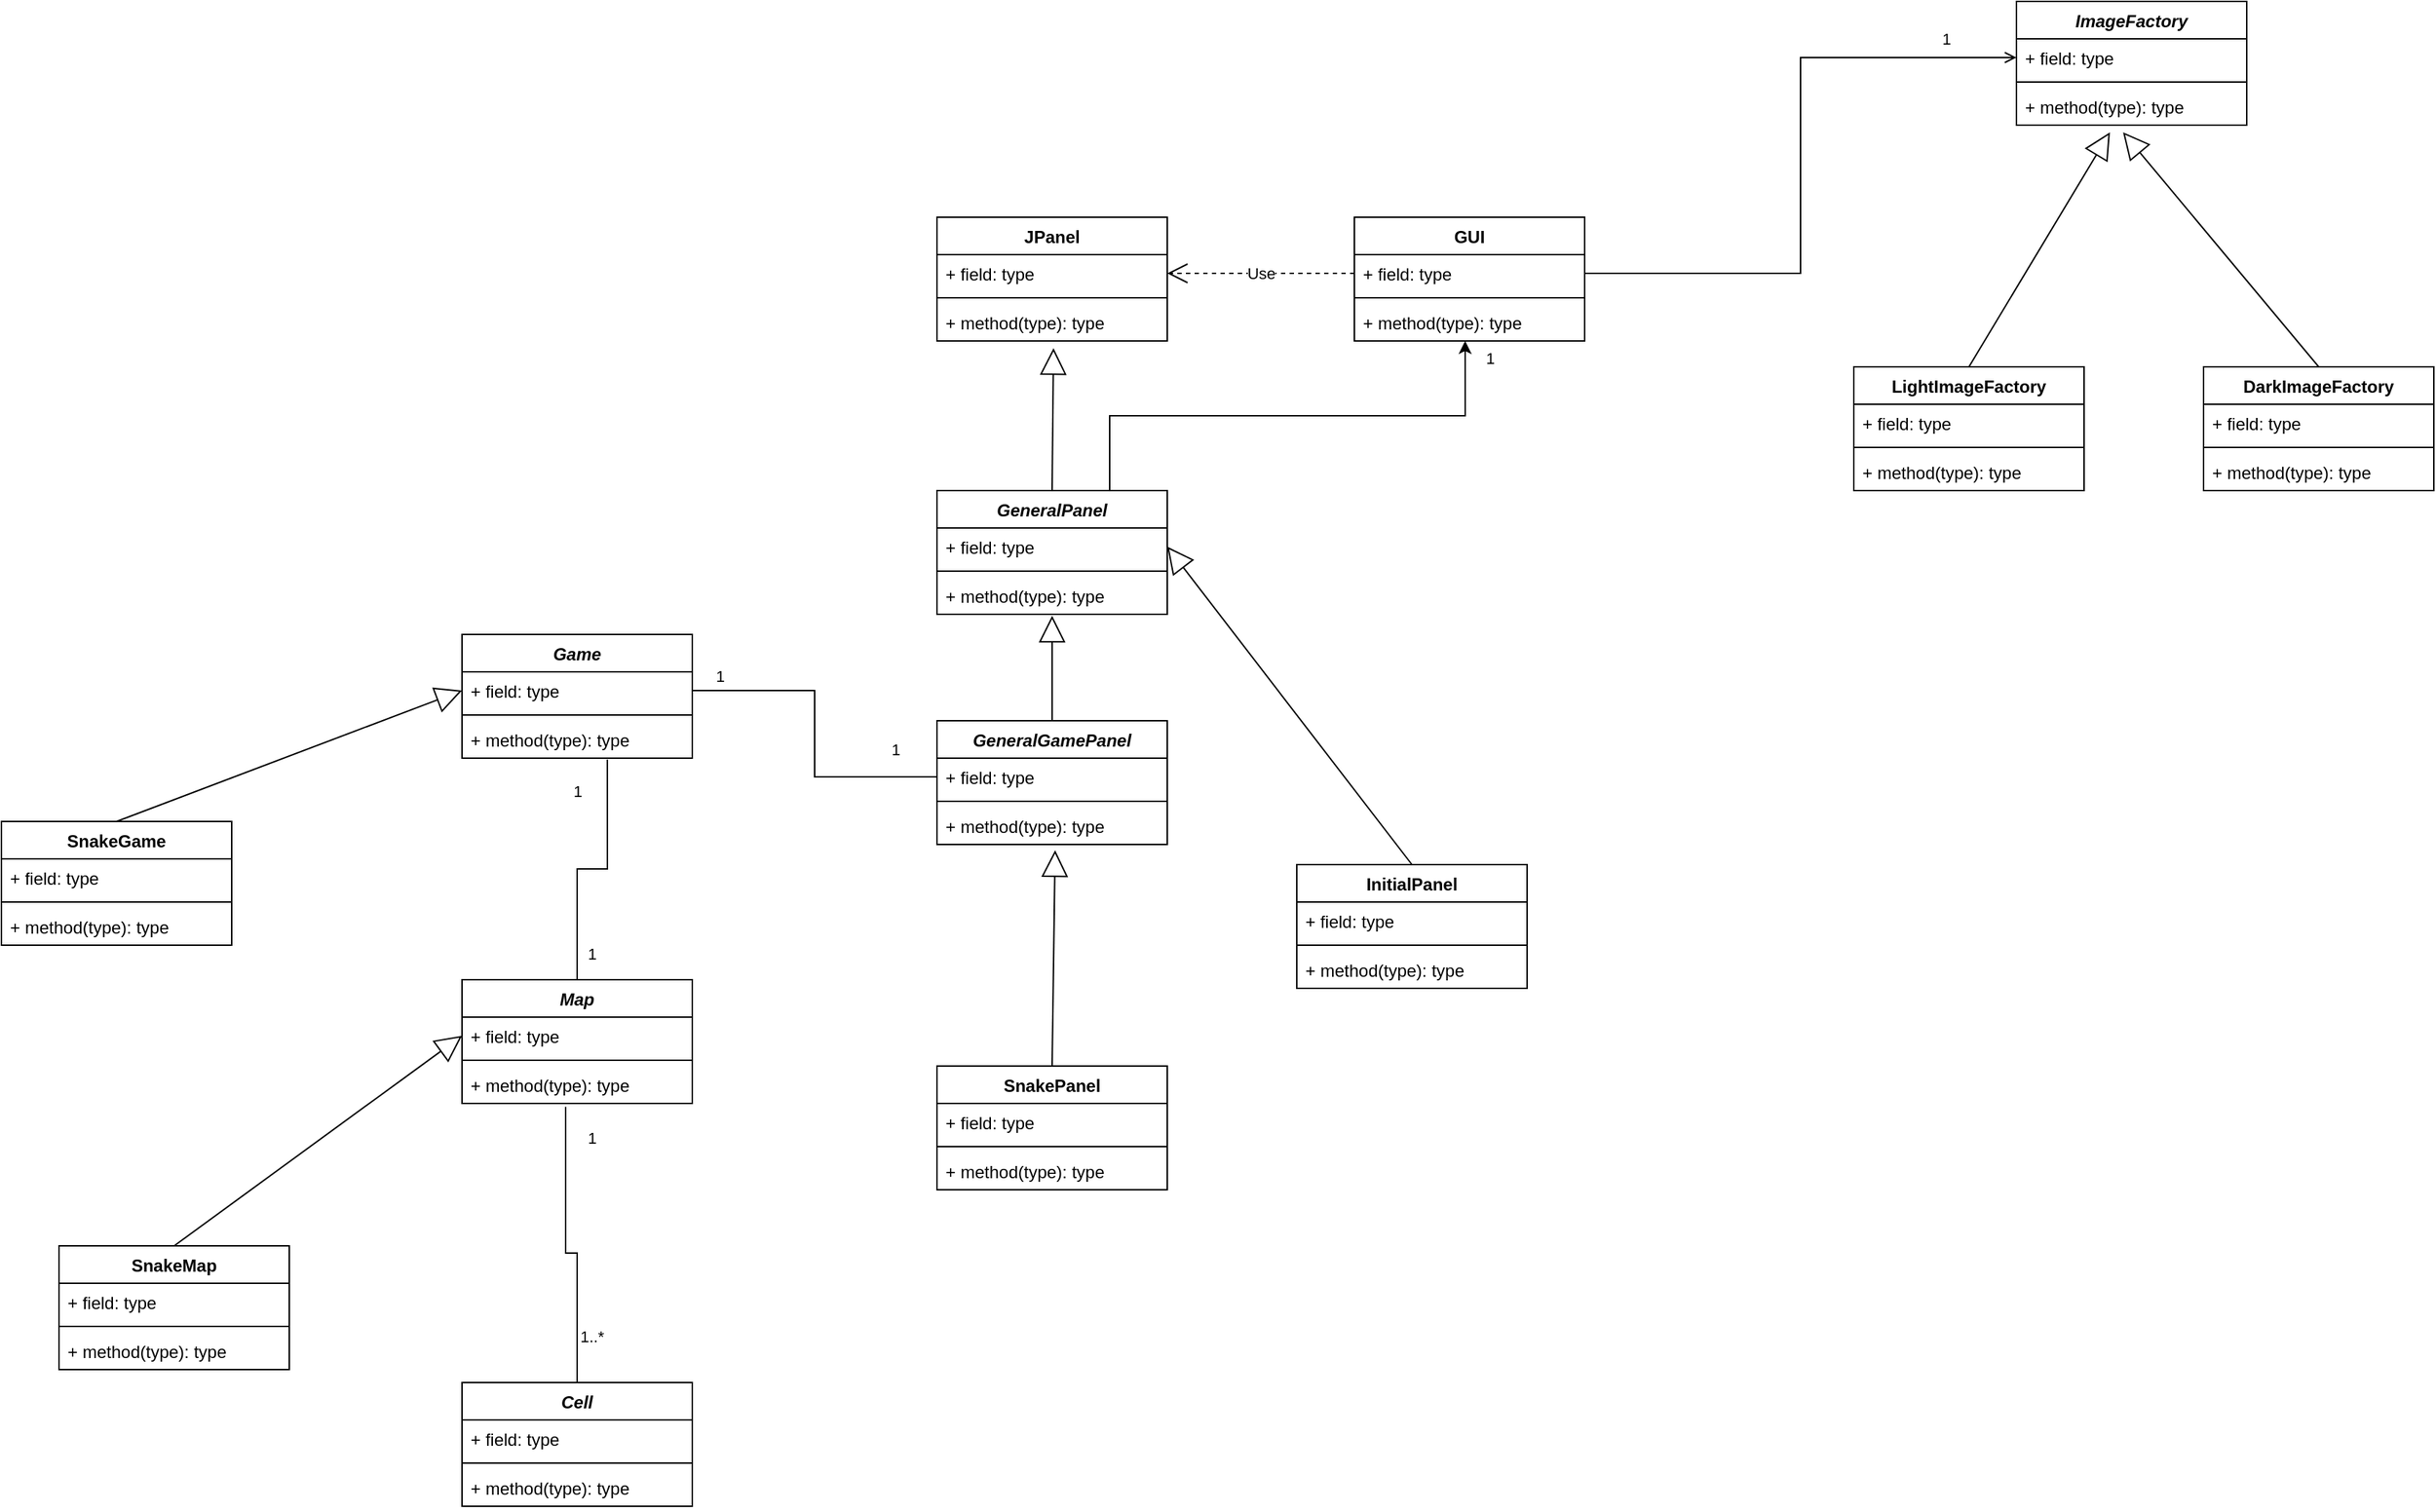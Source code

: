 <mxfile version="17.4.6" type="device"><diagram id="C5RBs43oDa-KdzZeNtuy" name="Page-1"><mxGraphModel dx="2249" dy="1923" grid="1" gridSize="10" guides="1" tooltips="1" connect="1" arrows="1" fold="1" page="1" pageScale="1" pageWidth="827" pageHeight="1169" math="0" shadow="0"><root><mxCell id="WIyWlLk6GJQsqaUBKTNV-0"/><mxCell id="WIyWlLk6GJQsqaUBKTNV-1" parent="WIyWlLk6GJQsqaUBKTNV-0"/><mxCell id="3GEESYKeOYTT3Odo7oRk-10" value="JPanel" style="swimlane;fontStyle=1;align=center;verticalAlign=top;childLayout=stackLayout;horizontal=1;startSize=26;horizontalStack=0;resizeParent=1;resizeParentMax=0;resizeLast=0;collapsible=1;marginBottom=0;" parent="WIyWlLk6GJQsqaUBKTNV-1" vertex="1"><mxGeometry x="30" y="-130" width="160" height="86" as="geometry"/></mxCell><mxCell id="3GEESYKeOYTT3Odo7oRk-11" value="+ field: type" style="text;strokeColor=none;fillColor=none;align=left;verticalAlign=top;spacingLeft=4;spacingRight=4;overflow=hidden;rotatable=0;points=[[0,0.5],[1,0.5]];portConstraint=eastwest;" parent="3GEESYKeOYTT3Odo7oRk-10" vertex="1"><mxGeometry y="26" width="160" height="26" as="geometry"/></mxCell><mxCell id="3GEESYKeOYTT3Odo7oRk-12" value="" style="line;strokeWidth=1;fillColor=none;align=left;verticalAlign=middle;spacingTop=-1;spacingLeft=3;spacingRight=3;rotatable=0;labelPosition=right;points=[];portConstraint=eastwest;" parent="3GEESYKeOYTT3Odo7oRk-10" vertex="1"><mxGeometry y="52" width="160" height="8" as="geometry"/></mxCell><mxCell id="3GEESYKeOYTT3Odo7oRk-13" value="+ method(type): type" style="text;strokeColor=none;fillColor=none;align=left;verticalAlign=top;spacingLeft=4;spacingRight=4;overflow=hidden;rotatable=0;points=[[0,0.5],[1,0.5]];portConstraint=eastwest;" parent="3GEESYKeOYTT3Odo7oRk-10" vertex="1"><mxGeometry y="60" width="160" height="26" as="geometry"/></mxCell><mxCell id="3GEESYKeOYTT3Odo7oRk-14" value="GUI" style="swimlane;fontStyle=1;align=center;verticalAlign=top;childLayout=stackLayout;horizontal=1;startSize=26;horizontalStack=0;resizeParent=1;resizeParentMax=0;resizeLast=0;collapsible=1;marginBottom=0;" parent="WIyWlLk6GJQsqaUBKTNV-1" vertex="1"><mxGeometry x="320" y="-130" width="160" height="86" as="geometry"/></mxCell><mxCell id="3GEESYKeOYTT3Odo7oRk-15" value="+ field: type" style="text;strokeColor=none;fillColor=none;align=left;verticalAlign=top;spacingLeft=4;spacingRight=4;overflow=hidden;rotatable=0;points=[[0,0.5],[1,0.5]];portConstraint=eastwest;" parent="3GEESYKeOYTT3Odo7oRk-14" vertex="1"><mxGeometry y="26" width="160" height="26" as="geometry"/></mxCell><mxCell id="3GEESYKeOYTT3Odo7oRk-16" value="" style="line;strokeWidth=1;fillColor=none;align=left;verticalAlign=middle;spacingTop=-1;spacingLeft=3;spacingRight=3;rotatable=0;labelPosition=right;points=[];portConstraint=eastwest;" parent="3GEESYKeOYTT3Odo7oRk-14" vertex="1"><mxGeometry y="52" width="160" height="8" as="geometry"/></mxCell><mxCell id="3GEESYKeOYTT3Odo7oRk-17" value="+ method(type): type" style="text;strokeColor=none;fillColor=none;align=left;verticalAlign=top;spacingLeft=4;spacingRight=4;overflow=hidden;rotatable=0;points=[[0,0.5],[1,0.5]];portConstraint=eastwest;" parent="3GEESYKeOYTT3Odo7oRk-14" vertex="1"><mxGeometry y="60" width="160" height="26" as="geometry"/></mxCell><mxCell id="3GEESYKeOYTT3Odo7oRk-24" value="SnakePanel" style="swimlane;fontStyle=1;align=center;verticalAlign=top;childLayout=stackLayout;horizontal=1;startSize=26;horizontalStack=0;resizeParent=1;resizeParentMax=0;resizeLast=0;collapsible=1;marginBottom=0;" parent="WIyWlLk6GJQsqaUBKTNV-1" vertex="1"><mxGeometry x="30" y="460" width="160" height="86" as="geometry"/></mxCell><mxCell id="3GEESYKeOYTT3Odo7oRk-25" value="+ field: type" style="text;strokeColor=none;fillColor=none;align=left;verticalAlign=top;spacingLeft=4;spacingRight=4;overflow=hidden;rotatable=0;points=[[0,0.5],[1,0.5]];portConstraint=eastwest;" parent="3GEESYKeOYTT3Odo7oRk-24" vertex="1"><mxGeometry y="26" width="160" height="26" as="geometry"/></mxCell><mxCell id="3GEESYKeOYTT3Odo7oRk-26" value="" style="line;strokeWidth=1;fillColor=none;align=left;verticalAlign=middle;spacingTop=-1;spacingLeft=3;spacingRight=3;rotatable=0;labelPosition=right;points=[];portConstraint=eastwest;" parent="3GEESYKeOYTT3Odo7oRk-24" vertex="1"><mxGeometry y="52" width="160" height="8" as="geometry"/></mxCell><mxCell id="3GEESYKeOYTT3Odo7oRk-27" value="+ method(type): type" style="text;strokeColor=none;fillColor=none;align=left;verticalAlign=top;spacingLeft=4;spacingRight=4;overflow=hidden;rotatable=0;points=[[0,0.5],[1,0.5]];portConstraint=eastwest;" parent="3GEESYKeOYTT3Odo7oRk-24" vertex="1"><mxGeometry y="60" width="160" height="26" as="geometry"/></mxCell><mxCell id="3GEESYKeOYTT3Odo7oRk-28" value="GeneralPanel" style="swimlane;fontStyle=3;align=center;verticalAlign=top;childLayout=stackLayout;horizontal=1;startSize=26;horizontalStack=0;resizeParent=1;resizeParentMax=0;resizeLast=0;collapsible=1;marginBottom=0;" parent="WIyWlLk6GJQsqaUBKTNV-1" vertex="1"><mxGeometry x="30" y="60" width="160" height="86" as="geometry"/></mxCell><mxCell id="3GEESYKeOYTT3Odo7oRk-29" value="+ field: type" style="text;strokeColor=none;fillColor=none;align=left;verticalAlign=top;spacingLeft=4;spacingRight=4;overflow=hidden;rotatable=0;points=[[0,0.5],[1,0.5]];portConstraint=eastwest;" parent="3GEESYKeOYTT3Odo7oRk-28" vertex="1"><mxGeometry y="26" width="160" height="26" as="geometry"/></mxCell><mxCell id="3GEESYKeOYTT3Odo7oRk-30" value="" style="line;strokeWidth=1;fillColor=none;align=left;verticalAlign=middle;spacingTop=-1;spacingLeft=3;spacingRight=3;rotatable=0;labelPosition=right;points=[];portConstraint=eastwest;" parent="3GEESYKeOYTT3Odo7oRk-28" vertex="1"><mxGeometry y="52" width="160" height="8" as="geometry"/></mxCell><mxCell id="3GEESYKeOYTT3Odo7oRk-31" value="+ method(type): type" style="text;strokeColor=none;fillColor=none;align=left;verticalAlign=top;spacingLeft=4;spacingRight=4;overflow=hidden;rotatable=0;points=[[0,0.5],[1,0.5]];portConstraint=eastwest;" parent="3GEESYKeOYTT3Odo7oRk-28" vertex="1"><mxGeometry y="60" width="160" height="26" as="geometry"/></mxCell><mxCell id="3GEESYKeOYTT3Odo7oRk-32" value="InitialPanel" style="swimlane;fontStyle=1;align=center;verticalAlign=top;childLayout=stackLayout;horizontal=1;startSize=26;horizontalStack=0;resizeParent=1;resizeParentMax=0;resizeLast=0;collapsible=1;marginBottom=0;" parent="WIyWlLk6GJQsqaUBKTNV-1" vertex="1"><mxGeometry x="280" y="320" width="160" height="86" as="geometry"/></mxCell><mxCell id="3GEESYKeOYTT3Odo7oRk-33" value="+ field: type" style="text;strokeColor=none;fillColor=none;align=left;verticalAlign=top;spacingLeft=4;spacingRight=4;overflow=hidden;rotatable=0;points=[[0,0.5],[1,0.5]];portConstraint=eastwest;" parent="3GEESYKeOYTT3Odo7oRk-32" vertex="1"><mxGeometry y="26" width="160" height="26" as="geometry"/></mxCell><mxCell id="3GEESYKeOYTT3Odo7oRk-34" value="" style="line;strokeWidth=1;fillColor=none;align=left;verticalAlign=middle;spacingTop=-1;spacingLeft=3;spacingRight=3;rotatable=0;labelPosition=right;points=[];portConstraint=eastwest;" parent="3GEESYKeOYTT3Odo7oRk-32" vertex="1"><mxGeometry y="52" width="160" height="8" as="geometry"/></mxCell><mxCell id="3GEESYKeOYTT3Odo7oRk-35" value="+ method(type): type" style="text;strokeColor=none;fillColor=none;align=left;verticalAlign=top;spacingLeft=4;spacingRight=4;overflow=hidden;rotatable=0;points=[[0,0.5],[1,0.5]];portConstraint=eastwest;" parent="3GEESYKeOYTT3Odo7oRk-32" vertex="1"><mxGeometry y="60" width="160" height="26" as="geometry"/></mxCell><mxCell id="3GEESYKeOYTT3Odo7oRk-36" value="GeneralGamePanel" style="swimlane;fontStyle=3;align=center;verticalAlign=top;childLayout=stackLayout;horizontal=1;startSize=26;horizontalStack=0;resizeParent=1;resizeParentMax=0;resizeLast=0;collapsible=1;marginBottom=0;" parent="WIyWlLk6GJQsqaUBKTNV-1" vertex="1"><mxGeometry x="30" y="220" width="160" height="86" as="geometry"/></mxCell><mxCell id="3GEESYKeOYTT3Odo7oRk-37" value="+ field: type" style="text;strokeColor=none;fillColor=none;align=left;verticalAlign=top;spacingLeft=4;spacingRight=4;overflow=hidden;rotatable=0;points=[[0,0.5],[1,0.5]];portConstraint=eastwest;" parent="3GEESYKeOYTT3Odo7oRk-36" vertex="1"><mxGeometry y="26" width="160" height="26" as="geometry"/></mxCell><mxCell id="3GEESYKeOYTT3Odo7oRk-38" value="" style="line;strokeWidth=1;fillColor=none;align=left;verticalAlign=middle;spacingTop=-1;spacingLeft=3;spacingRight=3;rotatable=0;labelPosition=right;points=[];portConstraint=eastwest;" parent="3GEESYKeOYTT3Odo7oRk-36" vertex="1"><mxGeometry y="52" width="160" height="8" as="geometry"/></mxCell><mxCell id="3GEESYKeOYTT3Odo7oRk-39" value="+ method(type): type" style="text;strokeColor=none;fillColor=none;align=left;verticalAlign=top;spacingLeft=4;spacingRight=4;overflow=hidden;rotatable=0;points=[[0,0.5],[1,0.5]];portConstraint=eastwest;" parent="3GEESYKeOYTT3Odo7oRk-36" vertex="1"><mxGeometry y="60" width="160" height="26" as="geometry"/></mxCell><mxCell id="3GEESYKeOYTT3Odo7oRk-40" value="" style="endArrow=block;endSize=16;endFill=0;html=1;rounded=0;entryX=0.506;entryY=1.192;entryDx=0;entryDy=0;entryPerimeter=0;exitX=0.5;exitY=0;exitDx=0;exitDy=0;" parent="WIyWlLk6GJQsqaUBKTNV-1" source="3GEESYKeOYTT3Odo7oRk-28" target="3GEESYKeOYTT3Odo7oRk-13" edge="1"><mxGeometry width="160" relative="1" as="geometry"><mxPoint x="380" y="130" as="sourcePoint"/><mxPoint x="540" y="130" as="targetPoint"/></mxGeometry></mxCell><mxCell id="3GEESYKeOYTT3Odo7oRk-41" value="" style="endArrow=block;endSize=16;endFill=0;html=1;rounded=0;entryX=0.5;entryY=1.038;entryDx=0;entryDy=0;entryPerimeter=0;exitX=0.5;exitY=0;exitDx=0;exitDy=0;" parent="WIyWlLk6GJQsqaUBKTNV-1" source="3GEESYKeOYTT3Odo7oRk-36" target="3GEESYKeOYTT3Odo7oRk-31" edge="1"><mxGeometry width="160" relative="1" as="geometry"><mxPoint x="120" y="70" as="sourcePoint"/><mxPoint x="120.96" y="-29.008" as="targetPoint"/></mxGeometry></mxCell><mxCell id="3GEESYKeOYTT3Odo7oRk-43" value="" style="endArrow=block;endSize=16;endFill=0;html=1;rounded=0;entryX=0.513;entryY=1.154;entryDx=0;entryDy=0;exitX=0.5;exitY=0;exitDx=0;exitDy=0;entryPerimeter=0;" parent="WIyWlLk6GJQsqaUBKTNV-1" source="3GEESYKeOYTT3Odo7oRk-24" target="3GEESYKeOYTT3Odo7oRk-39" edge="1"><mxGeometry width="160" relative="1" as="geometry"><mxPoint x="360" y="230" as="sourcePoint"/><mxPoint x="200" y="109" as="targetPoint"/></mxGeometry></mxCell><mxCell id="3GEESYKeOYTT3Odo7oRk-50" value="Use" style="endArrow=open;endSize=12;dashed=1;html=1;rounded=0;exitX=0;exitY=0.5;exitDx=0;exitDy=0;entryX=1;entryY=0.5;entryDx=0;entryDy=0;" parent="WIyWlLk6GJQsqaUBKTNV-1" source="3GEESYKeOYTT3Odo7oRk-15" target="3GEESYKeOYTT3Odo7oRk-11" edge="1"><mxGeometry width="160" relative="1" as="geometry"><mxPoint x="190" y="180" as="sourcePoint"/><mxPoint x="350" y="180" as="targetPoint"/></mxGeometry></mxCell><mxCell id="i-spC_hIaxS59kh87ffa-0" value="ImageFactory" style="swimlane;fontStyle=3;align=center;verticalAlign=top;childLayout=stackLayout;horizontal=1;startSize=26;horizontalStack=0;resizeParent=1;resizeParentMax=0;resizeLast=0;collapsible=1;marginBottom=0;" parent="WIyWlLk6GJQsqaUBKTNV-1" vertex="1"><mxGeometry x="780" y="-280" width="160" height="86" as="geometry"/></mxCell><mxCell id="i-spC_hIaxS59kh87ffa-1" value="+ field: type" style="text;strokeColor=none;fillColor=none;align=left;verticalAlign=top;spacingLeft=4;spacingRight=4;overflow=hidden;rotatable=0;points=[[0,0.5],[1,0.5]];portConstraint=eastwest;" parent="i-spC_hIaxS59kh87ffa-0" vertex="1"><mxGeometry y="26" width="160" height="26" as="geometry"/></mxCell><mxCell id="i-spC_hIaxS59kh87ffa-2" value="" style="line;strokeWidth=1;fillColor=none;align=left;verticalAlign=middle;spacingTop=-1;spacingLeft=3;spacingRight=3;rotatable=0;labelPosition=right;points=[];portConstraint=eastwest;" parent="i-spC_hIaxS59kh87ffa-0" vertex="1"><mxGeometry y="52" width="160" height="8" as="geometry"/></mxCell><mxCell id="i-spC_hIaxS59kh87ffa-3" value="+ method(type): type" style="text;strokeColor=none;fillColor=none;align=left;verticalAlign=top;spacingLeft=4;spacingRight=4;overflow=hidden;rotatable=0;points=[[0,0.5],[1,0.5]];portConstraint=eastwest;" parent="i-spC_hIaxS59kh87ffa-0" vertex="1"><mxGeometry y="60" width="160" height="26" as="geometry"/></mxCell><mxCell id="i-spC_hIaxS59kh87ffa-4" style="edgeStyle=orthogonalEdgeStyle;rounded=0;orthogonalLoop=1;jettySize=auto;html=1;exitX=1;exitY=0.5;exitDx=0;exitDy=0;entryX=0;entryY=0.5;entryDx=0;entryDy=0;endArrow=open;endFill=0;startArrow=none;startFill=0;" parent="WIyWlLk6GJQsqaUBKTNV-1" source="3GEESYKeOYTT3Odo7oRk-15" target="i-spC_hIaxS59kh87ffa-1" edge="1"><mxGeometry relative="1" as="geometry"/></mxCell><mxCell id="i-spC_hIaxS59kh87ffa-5" value="1" style="edgeLabel;html=1;align=center;verticalAlign=middle;resizable=0;points=[];" parent="i-spC_hIaxS59kh87ffa-4" vertex="1" connectable="0"><mxGeometry x="-0.919" y="-1" relative="1" as="geometry"><mxPoint x="233" y="-164" as="offset"/></mxGeometry></mxCell><mxCell id="i-spC_hIaxS59kh87ffa-6" value="DarkImageFactory" style="swimlane;fontStyle=1;align=center;verticalAlign=top;childLayout=stackLayout;horizontal=1;startSize=26;horizontalStack=0;resizeParent=1;resizeParentMax=0;resizeLast=0;collapsible=1;marginBottom=0;" parent="WIyWlLk6GJQsqaUBKTNV-1" vertex="1"><mxGeometry x="910" y="-26" width="160" height="86" as="geometry"/></mxCell><mxCell id="i-spC_hIaxS59kh87ffa-7" value="+ field: type" style="text;strokeColor=none;fillColor=none;align=left;verticalAlign=top;spacingLeft=4;spacingRight=4;overflow=hidden;rotatable=0;points=[[0,0.5],[1,0.5]];portConstraint=eastwest;" parent="i-spC_hIaxS59kh87ffa-6" vertex="1"><mxGeometry y="26" width="160" height="26" as="geometry"/></mxCell><mxCell id="i-spC_hIaxS59kh87ffa-8" value="" style="line;strokeWidth=1;fillColor=none;align=left;verticalAlign=middle;spacingTop=-1;spacingLeft=3;spacingRight=3;rotatable=0;labelPosition=right;points=[];portConstraint=eastwest;" parent="i-spC_hIaxS59kh87ffa-6" vertex="1"><mxGeometry y="52" width="160" height="8" as="geometry"/></mxCell><mxCell id="i-spC_hIaxS59kh87ffa-9" value="+ method(type): type" style="text;strokeColor=none;fillColor=none;align=left;verticalAlign=top;spacingLeft=4;spacingRight=4;overflow=hidden;rotatable=0;points=[[0,0.5],[1,0.5]];portConstraint=eastwest;" parent="i-spC_hIaxS59kh87ffa-6" vertex="1"><mxGeometry y="60" width="160" height="26" as="geometry"/></mxCell><mxCell id="i-spC_hIaxS59kh87ffa-10" value="LightImageFactory" style="swimlane;fontStyle=1;align=center;verticalAlign=top;childLayout=stackLayout;horizontal=1;startSize=26;horizontalStack=0;resizeParent=1;resizeParentMax=0;resizeLast=0;collapsible=1;marginBottom=0;" parent="WIyWlLk6GJQsqaUBKTNV-1" vertex="1"><mxGeometry x="667" y="-26" width="160" height="86" as="geometry"/></mxCell><mxCell id="i-spC_hIaxS59kh87ffa-11" value="+ field: type" style="text;strokeColor=none;fillColor=none;align=left;verticalAlign=top;spacingLeft=4;spacingRight=4;overflow=hidden;rotatable=0;points=[[0,0.5],[1,0.5]];portConstraint=eastwest;" parent="i-spC_hIaxS59kh87ffa-10" vertex="1"><mxGeometry y="26" width="160" height="26" as="geometry"/></mxCell><mxCell id="i-spC_hIaxS59kh87ffa-12" value="" style="line;strokeWidth=1;fillColor=none;align=left;verticalAlign=middle;spacingTop=-1;spacingLeft=3;spacingRight=3;rotatable=0;labelPosition=right;points=[];portConstraint=eastwest;" parent="i-spC_hIaxS59kh87ffa-10" vertex="1"><mxGeometry y="52" width="160" height="8" as="geometry"/></mxCell><mxCell id="i-spC_hIaxS59kh87ffa-13" value="+ method(type): type" style="text;strokeColor=none;fillColor=none;align=left;verticalAlign=top;spacingLeft=4;spacingRight=4;overflow=hidden;rotatable=0;points=[[0,0.5],[1,0.5]];portConstraint=eastwest;" parent="i-spC_hIaxS59kh87ffa-10" vertex="1"><mxGeometry y="60" width="160" height="26" as="geometry"/></mxCell><mxCell id="i-spC_hIaxS59kh87ffa-19" value="" style="endArrow=block;endSize=16;endFill=0;html=1;rounded=0;strokeWidth=1;entryX=1;entryY=0.5;entryDx=0;entryDy=0;exitX=0.5;exitY=0;exitDx=0;exitDy=0;" parent="WIyWlLk6GJQsqaUBKTNV-1" source="3GEESYKeOYTT3Odo7oRk-32" target="3GEESYKeOYTT3Odo7oRk-29" edge="1"><mxGeometry width="160" relative="1" as="geometry"><mxPoint x="520" y="40" as="sourcePoint"/><mxPoint x="680" y="40" as="targetPoint"/></mxGeometry></mxCell><mxCell id="i-spC_hIaxS59kh87ffa-20" value="" style="endArrow=block;endSize=16;endFill=0;html=1;rounded=0;strokeWidth=1;entryX=0.463;entryY=1.192;entryDx=0;entryDy=0;exitX=0.5;exitY=0;exitDx=0;exitDy=0;entryPerimeter=0;" parent="WIyWlLk6GJQsqaUBKTNV-1" source="i-spC_hIaxS59kh87ffa-6" target="i-spC_hIaxS59kh87ffa-3" edge="1"><mxGeometry width="160" relative="1" as="geometry"><mxPoint x="370" y="230" as="sourcePoint"/><mxPoint x="200" y="109" as="targetPoint"/></mxGeometry></mxCell><mxCell id="i-spC_hIaxS59kh87ffa-21" value="" style="endArrow=block;endSize=16;endFill=0;html=1;rounded=0;strokeWidth=1;exitX=0.5;exitY=0;exitDx=0;exitDy=0;entryX=0.406;entryY=1.192;entryDx=0;entryDy=0;entryPerimeter=0;" parent="WIyWlLk6GJQsqaUBKTNV-1" source="i-spC_hIaxS59kh87ffa-10" target="i-spC_hIaxS59kh87ffa-3" edge="1"><mxGeometry width="160" relative="1" as="geometry"><mxPoint x="1000" y="-16" as="sourcePoint"/><mxPoint x="770" y="-80" as="targetPoint"/></mxGeometry></mxCell><mxCell id="iXbojbt5v31KY-kPOhyh-0" value="Map" style="swimlane;fontStyle=3;align=center;verticalAlign=top;childLayout=stackLayout;horizontal=1;startSize=26;horizontalStack=0;resizeParent=1;resizeParentMax=0;resizeLast=0;collapsible=1;marginBottom=0;" parent="WIyWlLk6GJQsqaUBKTNV-1" vertex="1"><mxGeometry x="-300" y="400" width="160" height="86" as="geometry"/></mxCell><mxCell id="iXbojbt5v31KY-kPOhyh-1" value="+ field: type" style="text;strokeColor=none;fillColor=none;align=left;verticalAlign=top;spacingLeft=4;spacingRight=4;overflow=hidden;rotatable=0;points=[[0,0.5],[1,0.5]];portConstraint=eastwest;" parent="iXbojbt5v31KY-kPOhyh-0" vertex="1"><mxGeometry y="26" width="160" height="26" as="geometry"/></mxCell><mxCell id="iXbojbt5v31KY-kPOhyh-2" value="" style="line;strokeWidth=1;fillColor=none;align=left;verticalAlign=middle;spacingTop=-1;spacingLeft=3;spacingRight=3;rotatable=0;labelPosition=right;points=[];portConstraint=eastwest;" parent="iXbojbt5v31KY-kPOhyh-0" vertex="1"><mxGeometry y="52" width="160" height="8" as="geometry"/></mxCell><mxCell id="iXbojbt5v31KY-kPOhyh-3" value="+ method(type): type" style="text;strokeColor=none;fillColor=none;align=left;verticalAlign=top;spacingLeft=4;spacingRight=4;overflow=hidden;rotatable=0;points=[[0,0.5],[1,0.5]];portConstraint=eastwest;" parent="iXbojbt5v31KY-kPOhyh-0" vertex="1"><mxGeometry y="60" width="160" height="26" as="geometry"/></mxCell><mxCell id="iXbojbt5v31KY-kPOhyh-4" value="Game" style="swimlane;fontStyle=3;align=center;verticalAlign=top;childLayout=stackLayout;horizontal=1;startSize=26;horizontalStack=0;resizeParent=1;resizeParentMax=0;resizeLast=0;collapsible=1;marginBottom=0;" parent="WIyWlLk6GJQsqaUBKTNV-1" vertex="1"><mxGeometry x="-300" y="160" width="160" height="86" as="geometry"/></mxCell><mxCell id="iXbojbt5v31KY-kPOhyh-5" value="+ field: type" style="text;strokeColor=none;fillColor=none;align=left;verticalAlign=top;spacingLeft=4;spacingRight=4;overflow=hidden;rotatable=0;points=[[0,0.5],[1,0.5]];portConstraint=eastwest;" parent="iXbojbt5v31KY-kPOhyh-4" vertex="1"><mxGeometry y="26" width="160" height="26" as="geometry"/></mxCell><mxCell id="iXbojbt5v31KY-kPOhyh-6" value="" style="line;strokeWidth=1;fillColor=none;align=left;verticalAlign=middle;spacingTop=-1;spacingLeft=3;spacingRight=3;rotatable=0;labelPosition=right;points=[];portConstraint=eastwest;" parent="iXbojbt5v31KY-kPOhyh-4" vertex="1"><mxGeometry y="52" width="160" height="8" as="geometry"/></mxCell><mxCell id="iXbojbt5v31KY-kPOhyh-7" value="+ method(type): type" style="text;strokeColor=none;fillColor=none;align=left;verticalAlign=top;spacingLeft=4;spacingRight=4;overflow=hidden;rotatable=0;points=[[0,0.5],[1,0.5]];portConstraint=eastwest;" parent="iXbojbt5v31KY-kPOhyh-4" vertex="1"><mxGeometry y="60" width="160" height="26" as="geometry"/></mxCell><mxCell id="iXbojbt5v31KY-kPOhyh-11" style="edgeStyle=orthogonalEdgeStyle;rounded=0;orthogonalLoop=1;jettySize=auto;html=1;exitX=0.5;exitY=0;exitDx=0;exitDy=0;entryX=0.631;entryY=1.038;entryDx=0;entryDy=0;endArrow=none;endFill=0;startArrow=none;startFill=0;entryPerimeter=0;" parent="WIyWlLk6GJQsqaUBKTNV-1" source="iXbojbt5v31KY-kPOhyh-0" target="iXbojbt5v31KY-kPOhyh-7" edge="1"><mxGeometry relative="1" as="geometry"><mxPoint x="490" y="-81" as="sourcePoint"/><mxPoint x="790" y="-231" as="targetPoint"/></mxGeometry></mxCell><mxCell id="iXbojbt5v31KY-kPOhyh-12" value="1" style="edgeLabel;html=1;align=center;verticalAlign=middle;resizable=0;points=[];" parent="iXbojbt5v31KY-kPOhyh-11" vertex="1" connectable="0"><mxGeometry x="-0.919" y="-1" relative="1" as="geometry"><mxPoint x="-1" y="-124" as="offset"/></mxGeometry></mxCell><mxCell id="iXbojbt5v31KY-kPOhyh-13" value="1" style="edgeLabel;html=1;align=center;verticalAlign=middle;resizable=0;points=[];" parent="iXbojbt5v31KY-kPOhyh-11" vertex="1" connectable="0"><mxGeometry x="-0.919" y="-1" relative="1" as="geometry"><mxPoint x="9" y="-11" as="offset"/></mxGeometry></mxCell><mxCell id="iXbojbt5v31KY-kPOhyh-14" style="edgeStyle=orthogonalEdgeStyle;rounded=0;orthogonalLoop=1;jettySize=auto;html=1;exitX=1;exitY=0.5;exitDx=0;exitDy=0;entryX=0;entryY=0.5;entryDx=0;entryDy=0;endArrow=none;endFill=0;startArrow=none;startFill=0;" parent="WIyWlLk6GJQsqaUBKTNV-1" source="iXbojbt5v31KY-kPOhyh-5" target="3GEESYKeOYTT3Odo7oRk-37" edge="1"><mxGeometry relative="1" as="geometry"><mxPoint x="-190" y="410" as="sourcePoint"/><mxPoint x="-189.04" y="256.988" as="targetPoint"/></mxGeometry></mxCell><mxCell id="iXbojbt5v31KY-kPOhyh-15" value="1" style="edgeLabel;html=1;align=center;verticalAlign=middle;resizable=0;points=[];" parent="iXbojbt5v31KY-kPOhyh-14" vertex="1" connectable="0"><mxGeometry x="-0.919" y="-1" relative="1" as="geometry"><mxPoint x="131" y="40" as="offset"/></mxGeometry></mxCell><mxCell id="iXbojbt5v31KY-kPOhyh-16" value="1" style="edgeLabel;html=1;align=center;verticalAlign=middle;resizable=0;points=[];" parent="iXbojbt5v31KY-kPOhyh-14" vertex="1" connectable="0"><mxGeometry x="-0.919" y="-1" relative="1" as="geometry"><mxPoint x="9" y="-11" as="offset"/></mxGeometry></mxCell><mxCell id="iXbojbt5v31KY-kPOhyh-17" style="edgeStyle=orthogonalEdgeStyle;rounded=0;orthogonalLoop=1;jettySize=auto;html=1;exitX=0.75;exitY=0;exitDx=0;exitDy=0;entryX=0.481;entryY=1;entryDx=0;entryDy=0;entryPerimeter=0;endArrow=classic;endFill=1;" parent="WIyWlLk6GJQsqaUBKTNV-1" source="3GEESYKeOYTT3Odo7oRk-28" target="3GEESYKeOYTT3Odo7oRk-17" edge="1"><mxGeometry relative="1" as="geometry"/></mxCell><mxCell id="iXbojbt5v31KY-kPOhyh-18" value="1" style="edgeLabel;html=1;align=center;verticalAlign=middle;resizable=0;points=[];" parent="iXbojbt5v31KY-kPOhyh-17" vertex="1" connectable="0"><mxGeometry x="0.847" y="-3" relative="1" as="geometry"><mxPoint x="14" y="-15" as="offset"/></mxGeometry></mxCell><mxCell id="iXbojbt5v31KY-kPOhyh-19" value="SnakeGame" style="swimlane;fontStyle=1;align=center;verticalAlign=top;childLayout=stackLayout;horizontal=1;startSize=26;horizontalStack=0;resizeParent=1;resizeParentMax=0;resizeLast=0;collapsible=1;marginBottom=0;" parent="WIyWlLk6GJQsqaUBKTNV-1" vertex="1"><mxGeometry x="-620" y="290" width="160" height="86" as="geometry"/></mxCell><mxCell id="iXbojbt5v31KY-kPOhyh-20" value="+ field: type" style="text;strokeColor=none;fillColor=none;align=left;verticalAlign=top;spacingLeft=4;spacingRight=4;overflow=hidden;rotatable=0;points=[[0,0.5],[1,0.5]];portConstraint=eastwest;" parent="iXbojbt5v31KY-kPOhyh-19" vertex="1"><mxGeometry y="26" width="160" height="26" as="geometry"/></mxCell><mxCell id="iXbojbt5v31KY-kPOhyh-21" value="" style="line;strokeWidth=1;fillColor=none;align=left;verticalAlign=middle;spacingTop=-1;spacingLeft=3;spacingRight=3;rotatable=0;labelPosition=right;points=[];portConstraint=eastwest;" parent="iXbojbt5v31KY-kPOhyh-19" vertex="1"><mxGeometry y="52" width="160" height="8" as="geometry"/></mxCell><mxCell id="iXbojbt5v31KY-kPOhyh-22" value="+ method(type): type" style="text;strokeColor=none;fillColor=none;align=left;verticalAlign=top;spacingLeft=4;spacingRight=4;overflow=hidden;rotatable=0;points=[[0,0.5],[1,0.5]];portConstraint=eastwest;" parent="iXbojbt5v31KY-kPOhyh-19" vertex="1"><mxGeometry y="60" width="160" height="26" as="geometry"/></mxCell><mxCell id="iXbojbt5v31KY-kPOhyh-23" value="" style="endArrow=block;endSize=16;endFill=0;html=1;rounded=0;entryX=0;entryY=0.5;entryDx=0;entryDy=0;exitX=0.5;exitY=0;exitDx=0;exitDy=0;" parent="WIyWlLk6GJQsqaUBKTNV-1" source="iXbojbt5v31KY-kPOhyh-19" target="iXbojbt5v31KY-kPOhyh-5" edge="1"><mxGeometry width="160" relative="1" as="geometry"><mxPoint x="120" y="470" as="sourcePoint"/><mxPoint x="122.08" y="320.004" as="targetPoint"/></mxGeometry></mxCell><mxCell id="iXbojbt5v31KY-kPOhyh-24" value="Cell" style="swimlane;fontStyle=3;align=center;verticalAlign=top;childLayout=stackLayout;horizontal=1;startSize=26;horizontalStack=0;resizeParent=1;resizeParentMax=0;resizeLast=0;collapsible=1;marginBottom=0;" parent="WIyWlLk6GJQsqaUBKTNV-1" vertex="1"><mxGeometry x="-300" y="680" width="160" height="86" as="geometry"/></mxCell><mxCell id="iXbojbt5v31KY-kPOhyh-25" value="+ field: type" style="text;strokeColor=none;fillColor=none;align=left;verticalAlign=top;spacingLeft=4;spacingRight=4;overflow=hidden;rotatable=0;points=[[0,0.5],[1,0.5]];portConstraint=eastwest;" parent="iXbojbt5v31KY-kPOhyh-24" vertex="1"><mxGeometry y="26" width="160" height="26" as="geometry"/></mxCell><mxCell id="iXbojbt5v31KY-kPOhyh-26" value="" style="line;strokeWidth=1;fillColor=none;align=left;verticalAlign=middle;spacingTop=-1;spacingLeft=3;spacingRight=3;rotatable=0;labelPosition=right;points=[];portConstraint=eastwest;" parent="iXbojbt5v31KY-kPOhyh-24" vertex="1"><mxGeometry y="52" width="160" height="8" as="geometry"/></mxCell><mxCell id="iXbojbt5v31KY-kPOhyh-27" value="+ method(type): type" style="text;strokeColor=none;fillColor=none;align=left;verticalAlign=top;spacingLeft=4;spacingRight=4;overflow=hidden;rotatable=0;points=[[0,0.5],[1,0.5]];portConstraint=eastwest;" parent="iXbojbt5v31KY-kPOhyh-24" vertex="1"><mxGeometry y="60" width="160" height="26" as="geometry"/></mxCell><mxCell id="iXbojbt5v31KY-kPOhyh-28" style="edgeStyle=orthogonalEdgeStyle;rounded=0;orthogonalLoop=1;jettySize=auto;html=1;exitX=0.5;exitY=0;exitDx=0;exitDy=0;entryX=0.448;entryY=1.093;entryDx=0;entryDy=0;endArrow=none;endFill=0;startArrow=none;startFill=0;entryPerimeter=0;" parent="WIyWlLk6GJQsqaUBKTNV-1" source="iXbojbt5v31KY-kPOhyh-24" target="iXbojbt5v31KY-kPOhyh-3" edge="1"><mxGeometry relative="1" as="geometry"><mxPoint x="-220" y="672" as="sourcePoint"/><mxPoint x="-223.04" y="480.002" as="targetPoint"/><Array as="points"><mxPoint x="-220" y="590"/><mxPoint x="-228" y="590"/><mxPoint x="-228" y="488"/></Array></mxGeometry></mxCell><mxCell id="iXbojbt5v31KY-kPOhyh-29" value="1" style="edgeLabel;html=1;align=center;verticalAlign=middle;resizable=0;points=[];" parent="iXbojbt5v31KY-kPOhyh-28" vertex="1" connectable="0"><mxGeometry x="-0.919" y="-1" relative="1" as="geometry"><mxPoint x="9" y="-162" as="offset"/></mxGeometry></mxCell><mxCell id="iXbojbt5v31KY-kPOhyh-30" value="1..*" style="edgeLabel;html=1;align=center;verticalAlign=middle;resizable=0;points=[];" parent="iXbojbt5v31KY-kPOhyh-28" vertex="1" connectable="0"><mxGeometry x="-0.919" y="-1" relative="1" as="geometry"><mxPoint x="9" y="-24" as="offset"/></mxGeometry></mxCell><mxCell id="DVzEvhZbXVmdyny55al2-0" value="SnakeMap" style="swimlane;fontStyle=1;align=center;verticalAlign=top;childLayout=stackLayout;horizontal=1;startSize=26;horizontalStack=0;resizeParent=1;resizeParentMax=0;resizeLast=0;collapsible=1;marginBottom=0;" vertex="1" parent="WIyWlLk6GJQsqaUBKTNV-1"><mxGeometry x="-580" y="585" width="160" height="86" as="geometry"/></mxCell><mxCell id="DVzEvhZbXVmdyny55al2-1" value="+ field: type" style="text;strokeColor=none;fillColor=none;align=left;verticalAlign=top;spacingLeft=4;spacingRight=4;overflow=hidden;rotatable=0;points=[[0,0.5],[1,0.5]];portConstraint=eastwest;" vertex="1" parent="DVzEvhZbXVmdyny55al2-0"><mxGeometry y="26" width="160" height="26" as="geometry"/></mxCell><mxCell id="DVzEvhZbXVmdyny55al2-2" value="" style="line;strokeWidth=1;fillColor=none;align=left;verticalAlign=middle;spacingTop=-1;spacingLeft=3;spacingRight=3;rotatable=0;labelPosition=right;points=[];portConstraint=eastwest;" vertex="1" parent="DVzEvhZbXVmdyny55al2-0"><mxGeometry y="52" width="160" height="8" as="geometry"/></mxCell><mxCell id="DVzEvhZbXVmdyny55al2-3" value="+ method(type): type" style="text;strokeColor=none;fillColor=none;align=left;verticalAlign=top;spacingLeft=4;spacingRight=4;overflow=hidden;rotatable=0;points=[[0,0.5],[1,0.5]];portConstraint=eastwest;" vertex="1" parent="DVzEvhZbXVmdyny55al2-0"><mxGeometry y="60" width="160" height="26" as="geometry"/></mxCell><mxCell id="DVzEvhZbXVmdyny55al2-4" value="" style="endArrow=block;endSize=16;endFill=0;html=1;rounded=0;entryX=0;entryY=0.5;entryDx=0;entryDy=0;exitX=0.5;exitY=0;exitDx=0;exitDy=0;" edge="1" parent="WIyWlLk6GJQsqaUBKTNV-1" source="DVzEvhZbXVmdyny55al2-0" target="iXbojbt5v31KY-kPOhyh-1"><mxGeometry width="160" relative="1" as="geometry"><mxPoint x="-530" y="300" as="sourcePoint"/><mxPoint x="-290" y="209" as="targetPoint"/></mxGeometry></mxCell></root></mxGraphModel></diagram></mxfile>